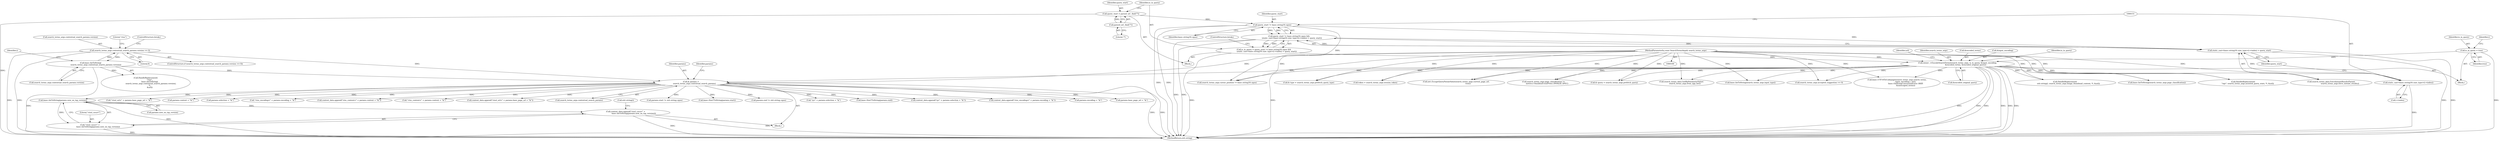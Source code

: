 digraph "1_Chrome_c0947dabeaa10da67798c1bbc668dca4b280cad5_6@del" {
"1000459" [label="(Call,base::IntToString(params.now_on_tap_version))"];
"1000374" [label="(Call,& params =\n            search_terms_args.contextual_search_params)"];
"1000344" [label="(Call,search_terms_args.contextual_search_params.version >= 0)"];
"1000354" [label="(Call,base::IntToString(\n                  search_terms_args.contextual_search_params.version))"];
"1000160" [label="(Call,owner_->EncodeSearchTerms(search_terms_args, is_in_query, &input_encoding,\n                            &encoded_terms, &encoded_original_query))"];
"1000101" [label="(MethodParameterIn,const SearchTermsArgs& search_terms_args)"];
"1000143" [label="(Call,is_in_query = query_start != base::string16::npos &&\n          (static_cast<base::string16::size_type>(i->index) > query_start))"];
"1000145" [label="(Call,query_start != base::string16::npos &&\n          (static_cast<base::string16::size_type>(i->index) > query_start))"];
"1000146" [label="(Call,query_start != base::string16::npos)"];
"1000139" [label="(Call,query_start = parsed_url_.find('?'))"];
"1000141" [label="(Call,parsed_url_.find('?'))"];
"1000149" [label="(Call,static_cast<base::string16::size_type>(i->index) > query_start)"];
"1000150" [label="(Call,static_cast<base::string16::size_type>(i->index))"];
"1000117" [label="(Call,is_in_query = true)"];
"1000456" [label="(Call,context_data.append(\"ctxsl_coca=\" +\n                            base::IntToString(params.now_on_tap_version)))"];
"1000457" [label="(Call,\"ctxsl_coca=\" +\n                            base::IntToString(params.now_on_tap_version))"];
"1000437" [label="(Call,\"ctxsl_url=\" + params.base_page_url + \"&\")"];
"1000149" [label="(Call,static_cast<base::string16::size_type>(i->index) > query_start)"];
"1000145" [label="(Call,query_start != base::string16::npos &&\n          (static_cast<base::string16::size_type>(i->index) > query_start))"];
"1000355" [label="(Call,search_terms_args.contextual_search_params.version)"];
"1000498" [label="(Call,search_terms_args.page_classification !=\n            metrics::OmniboxEventProto::INVALID_SPEC)"];
"1000562" [label="(Call,search_terms_data.GetRlzParameterValue(\n            search_terms_args.from_app_list))"];
"1000101" [label="(MethodParameterIn,const SearchTermsArgs& search_terms_args)"];
"1000428" [label="(Call,params.content + \"&\")"];
"1000417" [label="(Call,params.selection + \"&\")"];
"1000449" [label="(Call,\"ctxs_encoding=\" + params.encoding + \"&\")"];
"1000425" [label="(Call,context_data.append(\"ctxs_content=\" + params.content + \"&\"))"];
"1000163" [label="(Call,&input_encoding)"];
"1000458" [label="(Literal,\"ctxsl_coca=\")"];
"1000456" [label="(Call,context_data.append(\"ctxsl_coca=\" +\n                            base::IntToString(params.now_on_tap_version)))"];
"1000464" [label="(Call,std::string())"];
"1000688" [label="(Call,HandleReplacement(\n            std::string(), search_terms_args.image_thumbnail_content, *i, &url))"];
"1000361" [label="(Identifier,i)"];
"1000375" [label="(Identifier,params)"];
"1000344" [label="(Call,search_terms_args.contextual_search_params.version >= 0)"];
"1000426" [label="(Call,\"ctxs_content=\" + params.content + \"&\")"];
"1000162" [label="(Identifier,is_in_query)"];
"1000123" [label="(Identifier,i)"];
"1000436" [label="(Call,context_data.append(\"ctxsl_url=\" + params.base_page_url + \"&\"))"];
"1000376" [label="(Call,search_terms_args.contextual_search_params)"];
"1000366" [label="(Block,)"];
"1000457" [label="(Call,\"ctxsl_coca=\" +\n                            base::IntToString(params.now_on_tap_version))"];
"1000150" [label="(Call,static_cast<base::string16::size_type>(i->index))"];
"1000214" [label="(Call,HandleReplacement(\n                \"aqs\", search_terms_args.assisted_query_stats, *i, &url))"];
"1000380" [label="(Call,params.start != std::string::npos)"];
"1000390" [label="(Call,base::SizeTToString(params.start))"];
"1000396" [label="(Call,params.end != std::string::npos)"];
"1000144" [label="(Identifier,is_in_query)"];
"1000160" [label="(Call,owner_->EncodeSearchTerms(search_terms_args, is_in_query, &input_encoding,\n                            &encoded_terms, &encoded_original_query))"];
"1000345" [label="(Call,search_terms_args.contextual_search_params.version)"];
"1000119" [label="(Identifier,true)"];
"1000459" [label="(Call,base::IntToString(params.now_on_tap_version))"];
"1000171" [label="(Identifier,url)"];
"1000299" [label="(Call,search_terms_data.ForceInstantResultsParam(\n                              search_terms_args.force_instant_results))"];
"1000147" [label="(Identifier,query_start)"];
"1000140" [label="(Identifier,query_start)"];
"1000374" [label="(Call,& params =\n            search_terms_args.contextual_search_params)"];
"1000161" [label="(Identifier,search_terms_args)"];
"1000156" [label="(ControlStructure,break;)"];
"1000316" [label="(Call,base::IntToString(search_terms_args.input_type))"];
"1000343" [label="(ControlStructure,if (search_terms_args.contextual_search_params.version >= 0))"];
"1000167" [label="(Call,&encoded_original_query)"];
"1000524" [label="(Call,& type = search_terms_args.prefetch_query_type)"];
"1000382" [label="(Identifier,params)"];
"1000354" [label="(Call,base::IntToString(\n                  search_terms_args.contextual_search_params.version))"];
"1000350" [label="(Literal,0)"];
"1000776" [label="(MethodReturn,std::string)"];
"1000615" [label="(Call,token = search_terms_args.session_token)"];
"1000137" [label="(Block,)"];
"1000141" [label="(Call,parsed_url_.find('?'))"];
"1000285" [label="(Call,search_terms_args.cursor_position != base::string16::npos)"];
"1000352" [label="(Call,HandleReplacement(\n              \"ctxs\",\n              base::IntToString(\n                  search_terms_args.contextual_search_params.version),\n              *i,\n              &url))"];
"1000479" [label="(Call,search_terms_args.accepted_suggestion >= 0)"];
"1000142" [label="(Literal,'?')"];
"1000506" [label="(Call,base::IntToString(search_terms_args.page_classification))"];
"1000415" [label="(Call,\"q=\" + params.selection + \"&\")"];
"1000460" [label="(Call,params.now_on_tap_version)"];
"1000152" [label="(Call,i->index)"];
"1000118" [label="(Identifier,is_in_query)"];
"1000406" [label="(Call,base::SizeTToString(params.end))"];
"1000414" [label="(Call,context_data.append(\"q=\" + params.selection + \"&\"))"];
"1000104" [label="(Block,)"];
"1000448" [label="(Call,context_data.append(\"ctxs_encoding=\" + params.encoding + \"&\"))"];
"1000139" [label="(Call,query_start = parsed_url_.find('?'))"];
"1000265" [label="(Call,net::EscapeQueryParamValue(search_terms_args.current_page_url,\n                                         true))"];
"1000143" [label="(Call,is_in_query = query_start != base::string16::npos &&\n          (static_cast<base::string16::size_type>(i->index) > query_start))"];
"1000148" [label="(Identifier,base::string16::npos)"];
"1000518" [label="(Call,& query = search_terms_args.prefetch_query)"];
"1000451" [label="(Call,params.encoding + \"&\")"];
"1000652" [label="(Call,base::UTF16ToCodepage(search_terms_args.search_terms,\n                              input_encoding.c_str(),\n                              base::OnStringConversionError::SKIP,\n                              &unescaped_terms))"];
"1000146" [label="(Call,query_start != base::string16::npos)"];
"1000439" [label="(Call,params.base_page_url + \"&\")"];
"1000353" [label="(Literal,\"ctxs\")"];
"1000364" [label="(ControlStructure,break;)"];
"1000165" [label="(Call,&encoded_terms)"];
"1000155" [label="(Identifier,query_start)"];
"1000117" [label="(Call,is_in_query = true)"];
"1000459" -> "1000457"  [label="AST: "];
"1000459" -> "1000460"  [label="CFG: "];
"1000460" -> "1000459"  [label="AST: "];
"1000457" -> "1000459"  [label="CFG: "];
"1000459" -> "1000776"  [label="DDG: "];
"1000459" -> "1000456"  [label="DDG: "];
"1000459" -> "1000457"  [label="DDG: "];
"1000374" -> "1000459"  [label="DDG: "];
"1000374" -> "1000366"  [label="AST: "];
"1000374" -> "1000376"  [label="CFG: "];
"1000375" -> "1000374"  [label="AST: "];
"1000376" -> "1000374"  [label="AST: "];
"1000382" -> "1000374"  [label="CFG: "];
"1000374" -> "1000776"  [label="DDG: "];
"1000374" -> "1000776"  [label="DDG: "];
"1000344" -> "1000374"  [label="DDG: "];
"1000160" -> "1000374"  [label="DDG: "];
"1000354" -> "1000374"  [label="DDG: "];
"1000101" -> "1000374"  [label="DDG: "];
"1000374" -> "1000380"  [label="DDG: "];
"1000374" -> "1000390"  [label="DDG: "];
"1000374" -> "1000396"  [label="DDG: "];
"1000374" -> "1000406"  [label="DDG: "];
"1000374" -> "1000414"  [label="DDG: "];
"1000374" -> "1000415"  [label="DDG: "];
"1000374" -> "1000417"  [label="DDG: "];
"1000374" -> "1000425"  [label="DDG: "];
"1000374" -> "1000426"  [label="DDG: "];
"1000374" -> "1000428"  [label="DDG: "];
"1000374" -> "1000436"  [label="DDG: "];
"1000374" -> "1000437"  [label="DDG: "];
"1000374" -> "1000439"  [label="DDG: "];
"1000374" -> "1000448"  [label="DDG: "];
"1000374" -> "1000449"  [label="DDG: "];
"1000374" -> "1000451"  [label="DDG: "];
"1000344" -> "1000343"  [label="AST: "];
"1000344" -> "1000350"  [label="CFG: "];
"1000345" -> "1000344"  [label="AST: "];
"1000350" -> "1000344"  [label="AST: "];
"1000353" -> "1000344"  [label="CFG: "];
"1000364" -> "1000344"  [label="CFG: "];
"1000344" -> "1000776"  [label="DDG: "];
"1000344" -> "1000776"  [label="DDG: "];
"1000354" -> "1000344"  [label="DDG: "];
"1000344" -> "1000354"  [label="DDG: "];
"1000354" -> "1000352"  [label="AST: "];
"1000354" -> "1000355"  [label="CFG: "];
"1000355" -> "1000354"  [label="AST: "];
"1000361" -> "1000354"  [label="CFG: "];
"1000354" -> "1000776"  [label="DDG: "];
"1000354" -> "1000352"  [label="DDG: "];
"1000160" -> "1000104"  [label="AST: "];
"1000160" -> "1000167"  [label="CFG: "];
"1000161" -> "1000160"  [label="AST: "];
"1000162" -> "1000160"  [label="AST: "];
"1000163" -> "1000160"  [label="AST: "];
"1000165" -> "1000160"  [label="AST: "];
"1000167" -> "1000160"  [label="AST: "];
"1000171" -> "1000160"  [label="CFG: "];
"1000160" -> "1000776"  [label="DDG: "];
"1000160" -> "1000776"  [label="DDG: "];
"1000160" -> "1000776"  [label="DDG: "];
"1000160" -> "1000776"  [label="DDG: "];
"1000160" -> "1000776"  [label="DDG: "];
"1000160" -> "1000776"  [label="DDG: "];
"1000101" -> "1000160"  [label="DDG: "];
"1000143" -> "1000160"  [label="DDG: "];
"1000117" -> "1000160"  [label="DDG: "];
"1000160" -> "1000214"  [label="DDG: "];
"1000160" -> "1000265"  [label="DDG: "];
"1000160" -> "1000285"  [label="DDG: "];
"1000160" -> "1000299"  [label="DDG: "];
"1000160" -> "1000316"  [label="DDG: "];
"1000160" -> "1000479"  [label="DDG: "];
"1000160" -> "1000498"  [label="DDG: "];
"1000160" -> "1000506"  [label="DDG: "];
"1000160" -> "1000518"  [label="DDG: "];
"1000160" -> "1000524"  [label="DDG: "];
"1000160" -> "1000562"  [label="DDG: "];
"1000160" -> "1000615"  [label="DDG: "];
"1000160" -> "1000652"  [label="DDG: "];
"1000160" -> "1000688"  [label="DDG: "];
"1000101" -> "1000100"  [label="AST: "];
"1000101" -> "1000776"  [label="DDG: "];
"1000101" -> "1000214"  [label="DDG: "];
"1000101" -> "1000265"  [label="DDG: "];
"1000101" -> "1000285"  [label="DDG: "];
"1000101" -> "1000299"  [label="DDG: "];
"1000101" -> "1000316"  [label="DDG: "];
"1000101" -> "1000479"  [label="DDG: "];
"1000101" -> "1000498"  [label="DDG: "];
"1000101" -> "1000506"  [label="DDG: "];
"1000101" -> "1000518"  [label="DDG: "];
"1000101" -> "1000524"  [label="DDG: "];
"1000101" -> "1000562"  [label="DDG: "];
"1000101" -> "1000615"  [label="DDG: "];
"1000101" -> "1000652"  [label="DDG: "];
"1000101" -> "1000688"  [label="DDG: "];
"1000143" -> "1000137"  [label="AST: "];
"1000143" -> "1000145"  [label="CFG: "];
"1000144" -> "1000143"  [label="AST: "];
"1000145" -> "1000143"  [label="AST: "];
"1000156" -> "1000143"  [label="CFG: "];
"1000143" -> "1000776"  [label="DDG: "];
"1000145" -> "1000143"  [label="DDG: "];
"1000145" -> "1000143"  [label="DDG: "];
"1000145" -> "1000146"  [label="CFG: "];
"1000145" -> "1000149"  [label="CFG: "];
"1000146" -> "1000145"  [label="AST: "];
"1000149" -> "1000145"  [label="AST: "];
"1000145" -> "1000776"  [label="DDG: "];
"1000145" -> "1000776"  [label="DDG: "];
"1000146" -> "1000145"  [label="DDG: "];
"1000146" -> "1000145"  [label="DDG: "];
"1000149" -> "1000145"  [label="DDG: "];
"1000149" -> "1000145"  [label="DDG: "];
"1000146" -> "1000148"  [label="CFG: "];
"1000147" -> "1000146"  [label="AST: "];
"1000148" -> "1000146"  [label="AST: "];
"1000151" -> "1000146"  [label="CFG: "];
"1000146" -> "1000776"  [label="DDG: "];
"1000146" -> "1000776"  [label="DDG: "];
"1000139" -> "1000146"  [label="DDG: "];
"1000146" -> "1000149"  [label="DDG: "];
"1000146" -> "1000285"  [label="DDG: "];
"1000139" -> "1000137"  [label="AST: "];
"1000139" -> "1000141"  [label="CFG: "];
"1000140" -> "1000139"  [label="AST: "];
"1000141" -> "1000139"  [label="AST: "];
"1000144" -> "1000139"  [label="CFG: "];
"1000139" -> "1000776"  [label="DDG: "];
"1000141" -> "1000139"  [label="DDG: "];
"1000141" -> "1000142"  [label="CFG: "];
"1000142" -> "1000141"  [label="AST: "];
"1000149" -> "1000155"  [label="CFG: "];
"1000150" -> "1000149"  [label="AST: "];
"1000155" -> "1000149"  [label="AST: "];
"1000149" -> "1000776"  [label="DDG: "];
"1000149" -> "1000776"  [label="DDG: "];
"1000150" -> "1000149"  [label="DDG: "];
"1000150" -> "1000152"  [label="CFG: "];
"1000151" -> "1000150"  [label="AST: "];
"1000152" -> "1000150"  [label="AST: "];
"1000155" -> "1000150"  [label="CFG: "];
"1000150" -> "1000776"  [label="DDG: "];
"1000117" -> "1000104"  [label="AST: "];
"1000117" -> "1000119"  [label="CFG: "];
"1000118" -> "1000117"  [label="AST: "];
"1000119" -> "1000117"  [label="AST: "];
"1000123" -> "1000117"  [label="CFG: "];
"1000117" -> "1000776"  [label="DDG: "];
"1000456" -> "1000366"  [label="AST: "];
"1000456" -> "1000457"  [label="CFG: "];
"1000457" -> "1000456"  [label="AST: "];
"1000464" -> "1000456"  [label="CFG: "];
"1000456" -> "1000776"  [label="DDG: "];
"1000456" -> "1000776"  [label="DDG: "];
"1000458" -> "1000457"  [label="AST: "];
"1000457" -> "1000776"  [label="DDG: "];
}
